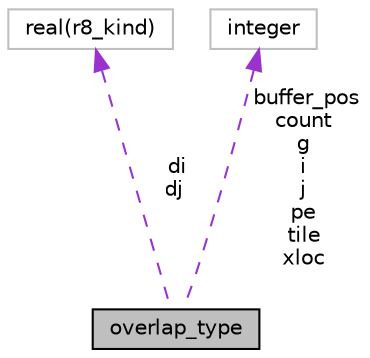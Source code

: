 digraph "overlap_type"
{
 // INTERACTIVE_SVG=YES
 // LATEX_PDF_SIZE
  edge [fontname="Helvetica",fontsize="10",labelfontname="Helvetica",labelfontsize="10"];
  node [fontname="Helvetica",fontsize="10",shape=record];
  Node1 [label="overlap_type",height=0.2,width=0.4,color="black", fillcolor="grey75", style="filled", fontcolor="black",tooltip="Private type for overlap exchange grid data."];
  Node2 -> Node1 [dir="back",color="darkorchid3",fontsize="10",style="dashed",label=" di\ndj" ,fontname="Helvetica"];
  Node2 [label="real(r8_kind)",height=0.2,width=0.4,color="grey75", fillcolor="white", style="filled",tooltip=" "];
  Node3 -> Node1 [dir="back",color="darkorchid3",fontsize="10",style="dashed",label=" buffer_pos\ncount\ng\ni\nj\npe\ntile\nxloc" ,fontname="Helvetica"];
  Node3 [label="integer",height=0.2,width=0.4,color="grey75", fillcolor="white", style="filled",tooltip=" "];
}
